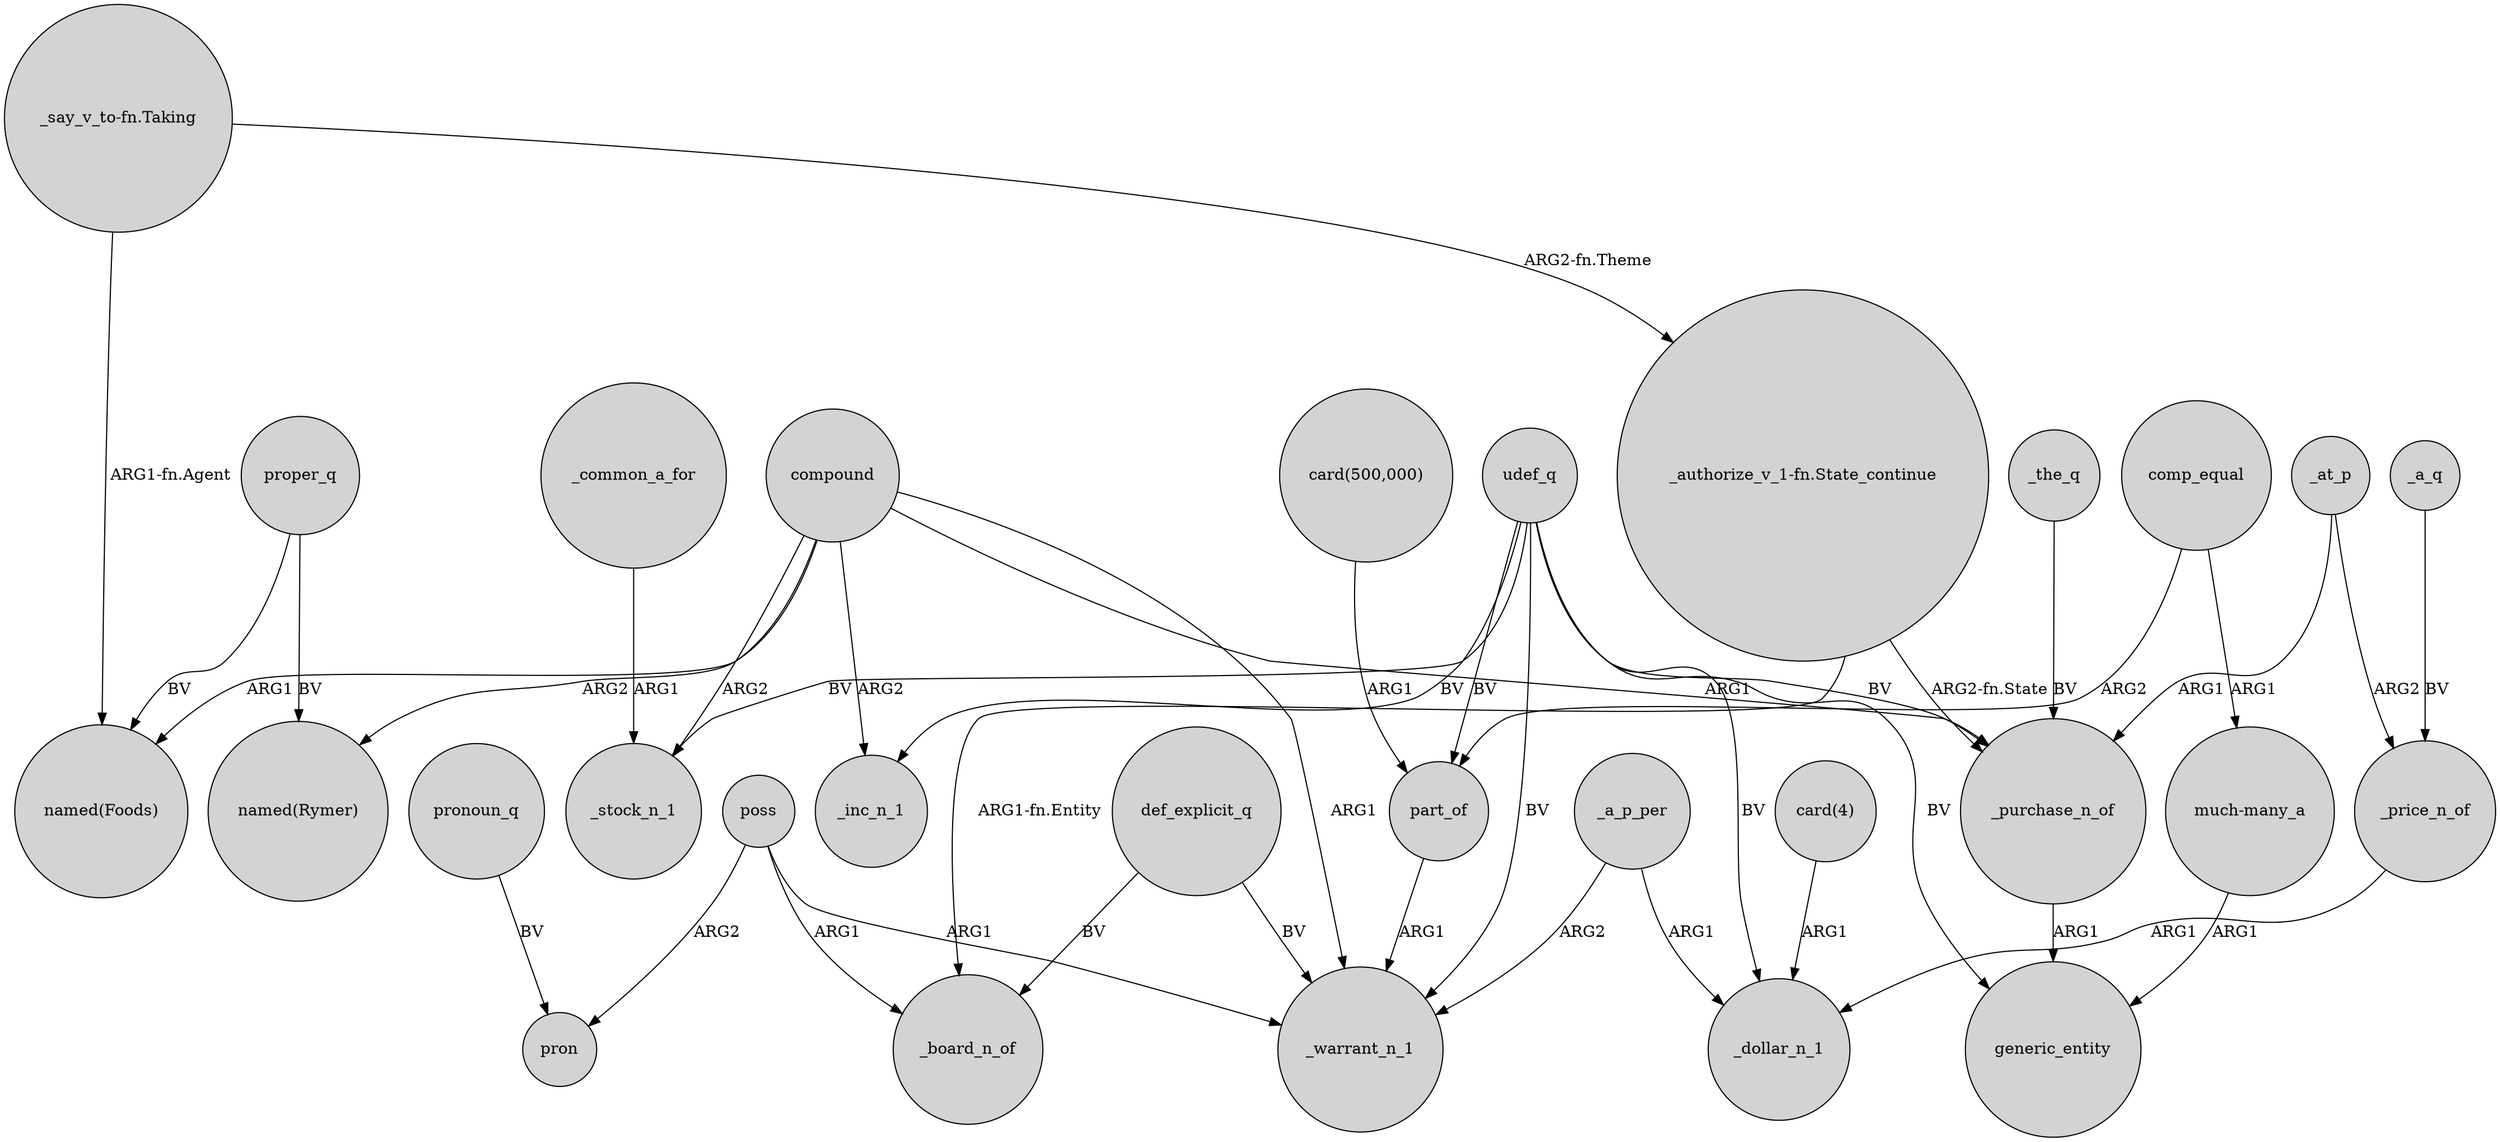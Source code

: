 digraph {
	node [shape=circle style=filled]
	compound -> "named(Foods)" [label=ARG1]
	compound -> _purchase_n_of [label=ARG1]
	def_explicit_q -> _board_n_of [label=BV]
	_common_a_for -> _stock_n_1 [label=ARG1]
	udef_q -> part_of [label=BV]
	"card(4)" -> _dollar_n_1 [label=ARG1]
	"_authorize_v_1-fn.State_continue" -> _board_n_of [label="ARG1-fn.Entity"]
	"_say_v_to-fn.Taking" -> "_authorize_v_1-fn.State_continue" [label="ARG2-fn.Theme"]
	udef_q -> generic_entity [label=BV]
	"card(500,000)" -> part_of [label=ARG1]
	_price_n_of -> _dollar_n_1 [label=ARG1]
	_a_p_per -> _warrant_n_1 [label=ARG2]
	comp_equal -> "much-many_a" [label=ARG1]
	pronoun_q -> pron [label=BV]
	udef_q -> _inc_n_1 [label=BV]
	poss -> pron [label=ARG2]
	udef_q -> _stock_n_1 [label=BV]
	compound -> _inc_n_1 [label=ARG2]
	udef_q -> _purchase_n_of [label=BV]
	"much-many_a" -> generic_entity [label=ARG1]
	_the_q -> _purchase_n_of [label=BV]
	poss -> _board_n_of [label=ARG1]
	compound -> _stock_n_1 [label=ARG2]
	part_of -> _warrant_n_1 [label=ARG1]
	_at_p -> _price_n_of [label=ARG2]
	udef_q -> _dollar_n_1 [label=BV]
	udef_q -> _warrant_n_1 [label=BV]
	proper_q -> "named(Foods)" [label=BV]
	def_explicit_q -> _warrant_n_1 [label=BV]
	poss -> _warrant_n_1 [label=ARG1]
	"_say_v_to-fn.Taking" -> "named(Foods)" [label="ARG1-fn.Agent"]
	_a_p_per -> _dollar_n_1 [label=ARG1]
	_at_p -> _purchase_n_of [label=ARG1]
	_purchase_n_of -> generic_entity [label=ARG1]
	"_authorize_v_1-fn.State_continue" -> _purchase_n_of [label="ARG2-fn.State"]
	compound -> _warrant_n_1 [label=ARG1]
	proper_q -> "named(Rymer)" [label=BV]
	compound -> "named(Rymer)" [label=ARG2]
	_a_q -> _price_n_of [label=BV]
	comp_equal -> part_of [label=ARG2]
}

